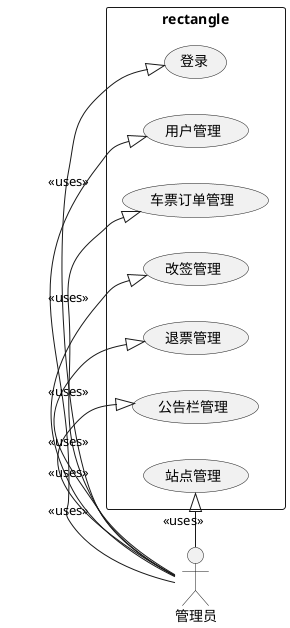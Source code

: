 @startuml
'https://plantuml.com/use-case-diagram
left to right direction
actor 管理员 as g

rectangle rectangle{

  usecase "登录" as uc1
  usecase "用户管理" as uc2
  usecase "车票订单管理" as uc3
  usecase "改签管理" as uc4
  usecase "退票管理" as uc5
  usecase "公告栏管理" as uc6
  usecase "站点管理" as uc7
  }
 g -|>uc1 :<<uses>>
 g -|>uc2:<<uses>>
  g -|>uc3:<<uses>>
   g -|>uc4:<<uses>>
    g -|>uc5:<<uses>>
     g -|>uc6:<<uses>>
      g -|>uc7:<<uses>>
@enduml